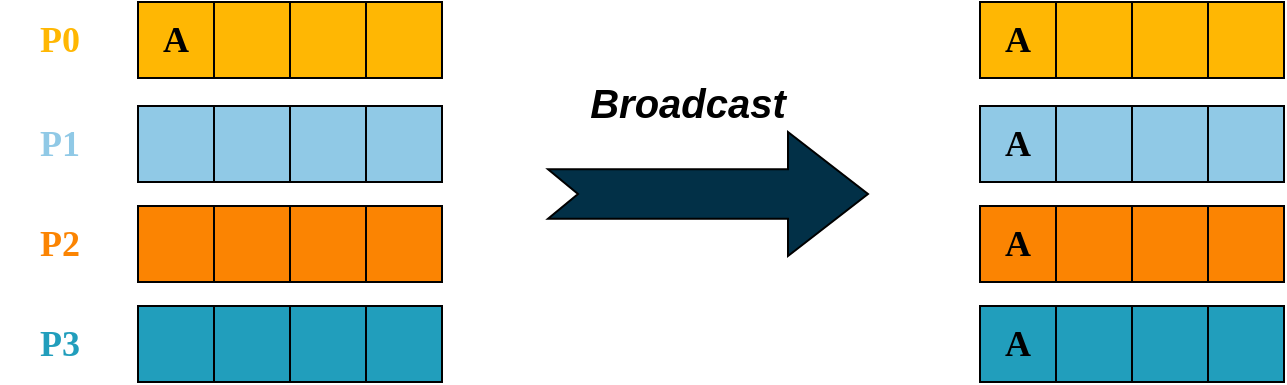 <mxfile version="22.1.11" type="device">
  <diagram name="第 1 页" id="Nx4X9cOqqDXcBY0uLnVW">
    <mxGraphModel dx="954" dy="617" grid="0" gridSize="10" guides="1" tooltips="1" connect="1" arrows="1" fold="1" page="1" pageScale="1" pageWidth="1169" pageHeight="1654" math="0" shadow="0">
      <root>
        <mxCell id="0" />
        <mxCell id="1" parent="0" />
        <mxCell id="5V23Ficq-c6yQ36fk3nQ-1" value="&lt;font style=&quot;font-size: 18px;&quot; face=&quot;Times New Roman&quot;&gt;&lt;b&gt;A&lt;/b&gt;&lt;/font&gt;" style="whiteSpace=wrap;html=1;aspect=fixed;fillColor=#FFB703;" vertex="1" parent="1">
          <mxGeometry x="228" y="219" width="38" height="38" as="geometry" />
        </mxCell>
        <mxCell id="5V23Ficq-c6yQ36fk3nQ-2" value="" style="whiteSpace=wrap;html=1;aspect=fixed;fillColor=#FFB703;" vertex="1" parent="1">
          <mxGeometry x="266" y="219" width="38" height="38" as="geometry" />
        </mxCell>
        <mxCell id="5V23Ficq-c6yQ36fk3nQ-3" value="" style="whiteSpace=wrap;html=1;aspect=fixed;fillColor=#FFB703;" vertex="1" parent="1">
          <mxGeometry x="304" y="219" width="38" height="38" as="geometry" />
        </mxCell>
        <mxCell id="5V23Ficq-c6yQ36fk3nQ-4" value="" style="whiteSpace=wrap;html=1;aspect=fixed;fillColor=#FFB703;" vertex="1" parent="1">
          <mxGeometry x="342" y="219" width="38" height="38" as="geometry" />
        </mxCell>
        <mxCell id="5V23Ficq-c6yQ36fk3nQ-5" value="" style="whiteSpace=wrap;html=1;aspect=fixed;fillColor=#90C9E6;" vertex="1" parent="1">
          <mxGeometry x="228" y="271" width="38" height="38" as="geometry" />
        </mxCell>
        <mxCell id="5V23Ficq-c6yQ36fk3nQ-6" value="" style="whiteSpace=wrap;html=1;aspect=fixed;fillColor=#90C9E6;" vertex="1" parent="1">
          <mxGeometry x="266" y="271" width="38" height="38" as="geometry" />
        </mxCell>
        <mxCell id="5V23Ficq-c6yQ36fk3nQ-7" value="" style="whiteSpace=wrap;html=1;aspect=fixed;fillColor=#90C9E6;" vertex="1" parent="1">
          <mxGeometry x="304" y="271" width="38" height="38" as="geometry" />
        </mxCell>
        <mxCell id="5V23Ficq-c6yQ36fk3nQ-8" value="" style="whiteSpace=wrap;html=1;aspect=fixed;fillColor=#90C9E6;" vertex="1" parent="1">
          <mxGeometry x="342" y="271" width="38" height="38" as="geometry" />
        </mxCell>
        <mxCell id="5V23Ficq-c6yQ36fk3nQ-9" value="" style="whiteSpace=wrap;html=1;aspect=fixed;fillColor=#FB8402;" vertex="1" parent="1">
          <mxGeometry x="228" y="321" width="38" height="38" as="geometry" />
        </mxCell>
        <mxCell id="5V23Ficq-c6yQ36fk3nQ-10" value="" style="whiteSpace=wrap;html=1;aspect=fixed;fillColor=#FB8402;" vertex="1" parent="1">
          <mxGeometry x="266" y="321" width="38" height="38" as="geometry" />
        </mxCell>
        <mxCell id="5V23Ficq-c6yQ36fk3nQ-11" value="" style="whiteSpace=wrap;html=1;aspect=fixed;fillColor=#FB8402;" vertex="1" parent="1">
          <mxGeometry x="304" y="321" width="38" height="38" as="geometry" />
        </mxCell>
        <mxCell id="5V23Ficq-c6yQ36fk3nQ-12" value="" style="whiteSpace=wrap;html=1;aspect=fixed;fillColor=#FB8402;" vertex="1" parent="1">
          <mxGeometry x="342" y="321" width="38" height="38" as="geometry" />
        </mxCell>
        <mxCell id="5V23Ficq-c6yQ36fk3nQ-13" value="" style="whiteSpace=wrap;html=1;aspect=fixed;fillColor=#219EBC;" vertex="1" parent="1">
          <mxGeometry x="228" y="371" width="38" height="38" as="geometry" />
        </mxCell>
        <mxCell id="5V23Ficq-c6yQ36fk3nQ-14" value="" style="whiteSpace=wrap;html=1;aspect=fixed;fillColor=#219EBC;" vertex="1" parent="1">
          <mxGeometry x="266" y="371" width="38" height="38" as="geometry" />
        </mxCell>
        <mxCell id="5V23Ficq-c6yQ36fk3nQ-15" value="" style="whiteSpace=wrap;html=1;aspect=fixed;fillColor=#219EBC;" vertex="1" parent="1">
          <mxGeometry x="304" y="371" width="38" height="38" as="geometry" />
        </mxCell>
        <mxCell id="5V23Ficq-c6yQ36fk3nQ-16" value="" style="whiteSpace=wrap;html=1;aspect=fixed;fillColor=#219EBC;" vertex="1" parent="1">
          <mxGeometry x="342" y="371" width="38" height="38" as="geometry" />
        </mxCell>
        <mxCell id="5V23Ficq-c6yQ36fk3nQ-17" value="&lt;font color=&quot;#ffb703&quot; style=&quot;font-size: 18px;&quot; face=&quot;Times New Roman&quot;&gt;&lt;b&gt;P0&lt;/b&gt;&lt;/font&gt;" style="text;html=1;strokeColor=none;fillColor=none;align=center;verticalAlign=middle;whiteSpace=wrap;rounded=0;" vertex="1" parent="1">
          <mxGeometry x="159" y="223" width="60" height="30" as="geometry" />
        </mxCell>
        <mxCell id="5V23Ficq-c6yQ36fk3nQ-18" value="&lt;font color=&quot;#90c9e6&quot; style=&quot;font-size: 18px;&quot; face=&quot;Times New Roman&quot;&gt;&lt;b&gt;P1&lt;/b&gt;&lt;/font&gt;" style="text;html=1;strokeColor=none;fillColor=none;align=center;verticalAlign=middle;whiteSpace=wrap;rounded=0;" vertex="1" parent="1">
          <mxGeometry x="159" y="275" width="60" height="30" as="geometry" />
        </mxCell>
        <mxCell id="5V23Ficq-c6yQ36fk3nQ-19" value="&lt;font color=&quot;#fb8402&quot; style=&quot;font-size: 18px;&quot; face=&quot;Times New Roman&quot;&gt;&lt;b&gt;P2&lt;/b&gt;&lt;/font&gt;" style="text;html=1;strokeColor=none;fillColor=none;align=center;verticalAlign=middle;whiteSpace=wrap;rounded=0;" vertex="1" parent="1">
          <mxGeometry x="159" y="325" width="60" height="30" as="geometry" />
        </mxCell>
        <mxCell id="5V23Ficq-c6yQ36fk3nQ-20" value="&lt;font color=&quot;#219ebc&quot; style=&quot;font-size: 18px;&quot; face=&quot;Times New Roman&quot;&gt;&lt;b&gt;P3&lt;/b&gt;&lt;/font&gt;" style="text;html=1;strokeColor=none;fillColor=none;align=center;verticalAlign=middle;whiteSpace=wrap;rounded=0;" vertex="1" parent="1">
          <mxGeometry x="159" y="375" width="60" height="30" as="geometry" />
        </mxCell>
        <mxCell id="5V23Ficq-c6yQ36fk3nQ-21" value="" style="html=1;shadow=0;dashed=0;align=center;verticalAlign=middle;shape=mxgraph.arrows2.arrow;dy=0.6;dx=40;notch=15;fillColor=#023047;" vertex="1" parent="1">
          <mxGeometry x="433" y="284" width="160" height="62" as="geometry" />
        </mxCell>
        <mxCell id="5V23Ficq-c6yQ36fk3nQ-22" value="&lt;font style=&quot;font-size: 20px;&quot;&gt;&lt;b style=&quot;&quot;&gt;&lt;i style=&quot;&quot;&gt;Broadcast&lt;/i&gt;&lt;/b&gt;&lt;/font&gt;" style="text;html=1;strokeColor=none;fillColor=none;align=center;verticalAlign=middle;whiteSpace=wrap;rounded=0;" vertex="1" parent="1">
          <mxGeometry x="436" y="254" width="134" height="30" as="geometry" />
        </mxCell>
        <mxCell id="5V23Ficq-c6yQ36fk3nQ-23" value="&lt;font style=&quot;font-size: 18px;&quot; face=&quot;Times New Roman&quot;&gt;&lt;b&gt;A&lt;/b&gt;&lt;/font&gt;" style="whiteSpace=wrap;html=1;aspect=fixed;fillColor=#FFB703;" vertex="1" parent="1">
          <mxGeometry x="649" y="219" width="38" height="38" as="geometry" />
        </mxCell>
        <mxCell id="5V23Ficq-c6yQ36fk3nQ-24" value="" style="whiteSpace=wrap;html=1;aspect=fixed;fillColor=#FFB703;" vertex="1" parent="1">
          <mxGeometry x="687" y="219" width="38" height="38" as="geometry" />
        </mxCell>
        <mxCell id="5V23Ficq-c6yQ36fk3nQ-25" value="" style="whiteSpace=wrap;html=1;aspect=fixed;fillColor=#FFB703;" vertex="1" parent="1">
          <mxGeometry x="725" y="219" width="38" height="38" as="geometry" />
        </mxCell>
        <mxCell id="5V23Ficq-c6yQ36fk3nQ-26" value="" style="whiteSpace=wrap;html=1;aspect=fixed;fillColor=#FFB703;" vertex="1" parent="1">
          <mxGeometry x="763" y="219" width="38" height="38" as="geometry" />
        </mxCell>
        <mxCell id="5V23Ficq-c6yQ36fk3nQ-27" value="&lt;b style=&quot;border-color: var(--border-color); font-family: &amp;quot;Times New Roman&amp;quot;; font-size: 18px;&quot;&gt;A&lt;/b&gt;" style="whiteSpace=wrap;html=1;aspect=fixed;fillColor=#90C9E6;" vertex="1" parent="1">
          <mxGeometry x="649" y="271" width="38" height="38" as="geometry" />
        </mxCell>
        <mxCell id="5V23Ficq-c6yQ36fk3nQ-28" value="" style="whiteSpace=wrap;html=1;aspect=fixed;fillColor=#90C9E6;" vertex="1" parent="1">
          <mxGeometry x="687" y="271" width="38" height="38" as="geometry" />
        </mxCell>
        <mxCell id="5V23Ficq-c6yQ36fk3nQ-29" value="" style="whiteSpace=wrap;html=1;aspect=fixed;fillColor=#90C9E6;" vertex="1" parent="1">
          <mxGeometry x="725" y="271" width="38" height="38" as="geometry" />
        </mxCell>
        <mxCell id="5V23Ficq-c6yQ36fk3nQ-30" value="" style="whiteSpace=wrap;html=1;aspect=fixed;fillColor=#90C9E6;" vertex="1" parent="1">
          <mxGeometry x="763" y="271" width="38" height="38" as="geometry" />
        </mxCell>
        <mxCell id="5V23Ficq-c6yQ36fk3nQ-31" value="&lt;b style=&quot;border-color: var(--border-color); font-family: &amp;quot;Times New Roman&amp;quot;; font-size: 18px;&quot;&gt;A&lt;/b&gt;" style="whiteSpace=wrap;html=1;aspect=fixed;fillColor=#FB8402;" vertex="1" parent="1">
          <mxGeometry x="649" y="321" width="38" height="38" as="geometry" />
        </mxCell>
        <mxCell id="5V23Ficq-c6yQ36fk3nQ-32" value="" style="whiteSpace=wrap;html=1;aspect=fixed;fillColor=#FB8402;" vertex="1" parent="1">
          <mxGeometry x="687" y="321" width="38" height="38" as="geometry" />
        </mxCell>
        <mxCell id="5V23Ficq-c6yQ36fk3nQ-33" value="" style="whiteSpace=wrap;html=1;aspect=fixed;fillColor=#FB8402;" vertex="1" parent="1">
          <mxGeometry x="725" y="321" width="38" height="38" as="geometry" />
        </mxCell>
        <mxCell id="5V23Ficq-c6yQ36fk3nQ-34" value="" style="whiteSpace=wrap;html=1;aspect=fixed;fillColor=#FB8402;" vertex="1" parent="1">
          <mxGeometry x="763" y="321" width="38" height="38" as="geometry" />
        </mxCell>
        <mxCell id="5V23Ficq-c6yQ36fk3nQ-35" value="&lt;b style=&quot;border-color: var(--border-color); font-family: &amp;quot;Times New Roman&amp;quot;; font-size: 18px;&quot;&gt;A&lt;/b&gt;" style="whiteSpace=wrap;html=1;aspect=fixed;fillColor=#219EBC;" vertex="1" parent="1">
          <mxGeometry x="649" y="371" width="38" height="38" as="geometry" />
        </mxCell>
        <mxCell id="5V23Ficq-c6yQ36fk3nQ-36" value="" style="whiteSpace=wrap;html=1;aspect=fixed;fillColor=#219EBC;" vertex="1" parent="1">
          <mxGeometry x="687" y="371" width="38" height="38" as="geometry" />
        </mxCell>
        <mxCell id="5V23Ficq-c6yQ36fk3nQ-37" value="" style="whiteSpace=wrap;html=1;aspect=fixed;fillColor=#219EBC;" vertex="1" parent="1">
          <mxGeometry x="725" y="371" width="38" height="38" as="geometry" />
        </mxCell>
        <mxCell id="5V23Ficq-c6yQ36fk3nQ-38" value="" style="whiteSpace=wrap;html=1;aspect=fixed;fillColor=#219EBC;" vertex="1" parent="1">
          <mxGeometry x="763" y="371" width="38" height="38" as="geometry" />
        </mxCell>
      </root>
    </mxGraphModel>
  </diagram>
</mxfile>
